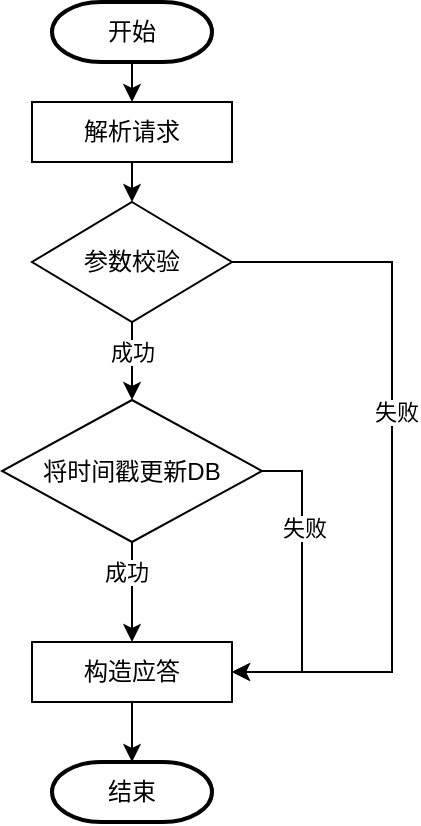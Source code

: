 <mxfile version="21.6.9" type="github">
  <diagram name="第 1 页" id="D2WBVVaoYGSbiSeDBP_E">
    <mxGraphModel dx="420" dy="673" grid="1" gridSize="10" guides="1" tooltips="1" connect="1" arrows="1" fold="1" page="1" pageScale="1" pageWidth="827" pageHeight="1169" math="0" shadow="0">
      <root>
        <mxCell id="0" />
        <mxCell id="1" parent="0" />
        <mxCell id="kB0--vNGY-SJTRcUnpSf-7" style="edgeStyle=orthogonalEdgeStyle;rounded=0;orthogonalLoop=1;jettySize=auto;html=1;exitX=0.5;exitY=1;exitDx=0;exitDy=0;exitPerimeter=0;entryX=0.5;entryY=0;entryDx=0;entryDy=0;" parent="1" source="kB0--vNGY-SJTRcUnpSf-1" target="kB0--vNGY-SJTRcUnpSf-2" edge="1">
          <mxGeometry relative="1" as="geometry" />
        </mxCell>
        <mxCell id="kB0--vNGY-SJTRcUnpSf-1" value="开始" style="strokeWidth=2;html=1;shape=mxgraph.flowchart.terminator;whiteSpace=wrap;" parent="1" vertex="1">
          <mxGeometry x="80" y="40" width="80" height="30" as="geometry" />
        </mxCell>
        <mxCell id="kB0--vNGY-SJTRcUnpSf-8" style="edgeStyle=orthogonalEdgeStyle;rounded=0;orthogonalLoop=1;jettySize=auto;html=1;exitX=0.5;exitY=1;exitDx=0;exitDy=0;entryX=0.5;entryY=0;entryDx=0;entryDy=0;" parent="1" source="kB0--vNGY-SJTRcUnpSf-2" target="kB0--vNGY-SJTRcUnpSf-4" edge="1">
          <mxGeometry relative="1" as="geometry" />
        </mxCell>
        <mxCell id="kB0--vNGY-SJTRcUnpSf-2" value="解析请求" style="rounded=0;whiteSpace=wrap;html=1;" parent="1" vertex="1">
          <mxGeometry x="70" y="90" width="100" height="30" as="geometry" />
        </mxCell>
        <mxCell id="kB0--vNGY-SJTRcUnpSf-9" style="edgeStyle=orthogonalEdgeStyle;rounded=0;orthogonalLoop=1;jettySize=auto;html=1;exitX=0.5;exitY=1;exitDx=0;exitDy=0;entryX=0.5;entryY=0;entryDx=0;entryDy=0;" parent="1" source="kB0--vNGY-SJTRcUnpSf-4" target="kB0--vNGY-SJTRcUnpSf-6" edge="1">
          <mxGeometry relative="1" as="geometry" />
        </mxCell>
        <mxCell id="n8zfWOy15WHfuoUj4xrJ-9" value="成功" style="edgeLabel;html=1;align=center;verticalAlign=middle;resizable=0;points=[];" parent="kB0--vNGY-SJTRcUnpSf-9" vertex="1" connectable="0">
          <mxGeometry x="-0.6" y="-2" relative="1" as="geometry">
            <mxPoint x="2" y="7" as="offset" />
          </mxGeometry>
        </mxCell>
        <mxCell id="PRkl1-CL_RhivlJgpgoc-4" style="edgeStyle=orthogonalEdgeStyle;rounded=0;orthogonalLoop=1;jettySize=auto;html=1;exitX=1;exitY=0.5;exitDx=0;exitDy=0;entryX=1;entryY=0.5;entryDx=0;entryDy=0;" parent="1" source="kB0--vNGY-SJTRcUnpSf-4" target="n8zfWOy15WHfuoUj4xrJ-20" edge="1">
          <mxGeometry relative="1" as="geometry">
            <Array as="points">
              <mxPoint x="250" y="170" />
              <mxPoint x="250" y="375" />
            </Array>
          </mxGeometry>
        </mxCell>
        <mxCell id="PRkl1-CL_RhivlJgpgoc-5" value="失败" style="edgeLabel;html=1;align=center;verticalAlign=middle;resizable=0;points=[];" parent="PRkl1-CL_RhivlJgpgoc-4" vertex="1" connectable="0">
          <mxGeometry x="-0.151" y="2" relative="1" as="geometry">
            <mxPoint as="offset" />
          </mxGeometry>
        </mxCell>
        <mxCell id="kB0--vNGY-SJTRcUnpSf-4" value="参数校验" style="rhombus;whiteSpace=wrap;html=1;" parent="1" vertex="1">
          <mxGeometry x="70" y="140" width="100" height="60" as="geometry" />
        </mxCell>
        <mxCell id="n8zfWOy15WHfuoUj4xrJ-3" style="edgeStyle=orthogonalEdgeStyle;rounded=0;orthogonalLoop=1;jettySize=auto;html=1;exitX=0.5;exitY=1;exitDx=0;exitDy=0;entryX=0.5;entryY=0;entryDx=0;entryDy=0;" parent="1" source="kB0--vNGY-SJTRcUnpSf-6" target="n8zfWOy15WHfuoUj4xrJ-20" edge="1">
          <mxGeometry relative="1" as="geometry">
            <mxPoint x="120" y="356" as="targetPoint" />
          </mxGeometry>
        </mxCell>
        <mxCell id="PRkl1-CL_RhivlJgpgoc-1" value="成功" style="edgeLabel;html=1;align=center;verticalAlign=middle;resizable=0;points=[];" parent="n8zfWOy15WHfuoUj4xrJ-3" vertex="1" connectable="0">
          <mxGeometry x="-0.4" y="-3" relative="1" as="geometry">
            <mxPoint as="offset" />
          </mxGeometry>
        </mxCell>
        <mxCell id="PRkl1-CL_RhivlJgpgoc-2" style="edgeStyle=orthogonalEdgeStyle;rounded=0;orthogonalLoop=1;jettySize=auto;html=1;exitX=1;exitY=0.5;exitDx=0;exitDy=0;entryX=1;entryY=0.5;entryDx=0;entryDy=0;" parent="1" source="kB0--vNGY-SJTRcUnpSf-6" target="n8zfWOy15WHfuoUj4xrJ-20" edge="1">
          <mxGeometry relative="1" as="geometry" />
        </mxCell>
        <mxCell id="PRkl1-CL_RhivlJgpgoc-6" value="失败" style="edgeLabel;html=1;align=center;verticalAlign=middle;resizable=0;points=[];" parent="PRkl1-CL_RhivlJgpgoc-2" vertex="1" connectable="0">
          <mxGeometry x="-0.376" y="1" relative="1" as="geometry">
            <mxPoint as="offset" />
          </mxGeometry>
        </mxCell>
        <mxCell id="kB0--vNGY-SJTRcUnpSf-6" value="将时间戳更新DB" style="rhombus;whiteSpace=wrap;html=1;" parent="1" vertex="1">
          <mxGeometry x="55" y="239" width="130" height="71" as="geometry" />
        </mxCell>
        <mxCell id="n8zfWOy15WHfuoUj4xrJ-5" value="结束" style="strokeWidth=2;html=1;shape=mxgraph.flowchart.terminator;whiteSpace=wrap;" parent="1" vertex="1">
          <mxGeometry x="80" y="420" width="80" height="30" as="geometry" />
        </mxCell>
        <mxCell id="n8zfWOy15WHfuoUj4xrJ-22" style="edgeStyle=orthogonalEdgeStyle;rounded=0;orthogonalLoop=1;jettySize=auto;html=1;exitX=0.5;exitY=1;exitDx=0;exitDy=0;entryX=0.5;entryY=0;entryDx=0;entryDy=0;entryPerimeter=0;" parent="1" source="n8zfWOy15WHfuoUj4xrJ-20" target="n8zfWOy15WHfuoUj4xrJ-5" edge="1">
          <mxGeometry relative="1" as="geometry" />
        </mxCell>
        <mxCell id="n8zfWOy15WHfuoUj4xrJ-20" value="构造应答" style="rounded=0;whiteSpace=wrap;html=1;" parent="1" vertex="1">
          <mxGeometry x="70" y="360" width="100" height="30" as="geometry" />
        </mxCell>
      </root>
    </mxGraphModel>
  </diagram>
</mxfile>
